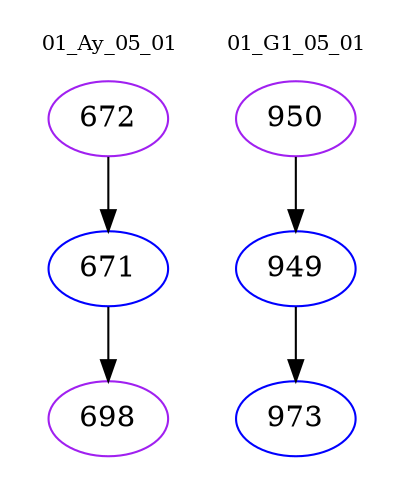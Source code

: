 digraph{
subgraph cluster_0 {
color = white
label = "01_Ay_05_01";
fontsize=10;
T0_672 [label="672", color="purple"]
T0_672 -> T0_671 [color="black"]
T0_671 [label="671", color="blue"]
T0_671 -> T0_698 [color="black"]
T0_698 [label="698", color="purple"]
}
subgraph cluster_1 {
color = white
label = "01_G1_05_01";
fontsize=10;
T1_950 [label="950", color="purple"]
T1_950 -> T1_949 [color="black"]
T1_949 [label="949", color="blue"]
T1_949 -> T1_973 [color="black"]
T1_973 [label="973", color="blue"]
}
}
